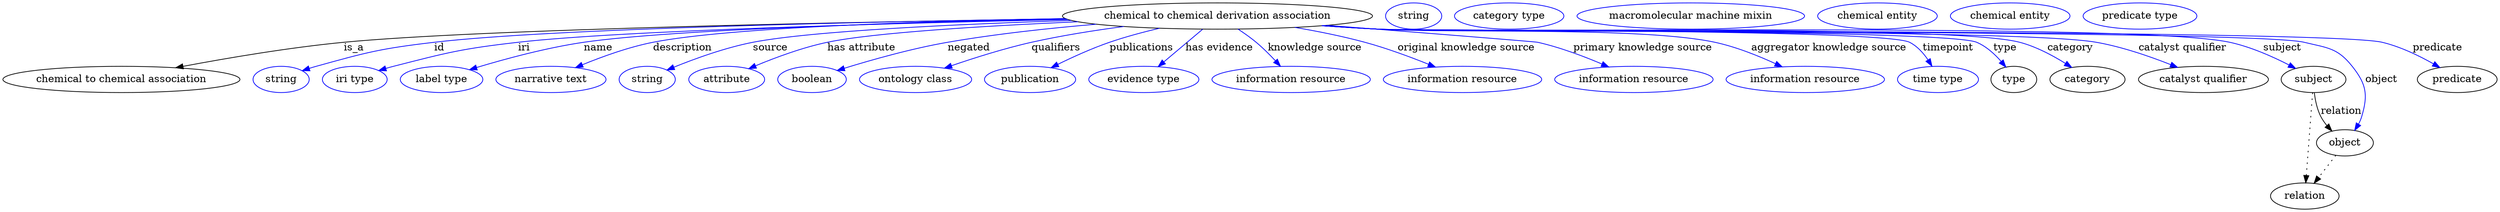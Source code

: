 digraph {
	graph [bb="0,0,3417.1,283"];
	node [label="\N"];
	"chemical to chemical derivation association"	[height=0.5,
		label="chemical to chemical derivation association",
		pos="1663.5,265",
		width=5.9036];
	"chemical to chemical association"	[height=0.5,
		pos="162.49,178",
		width=4.5135];
	"chemical to chemical derivation association" -> "chemical to chemical association"	[label=is_a,
		lp="481.49,221.5",
		pos="e,237.02,194.07 1455.4,261.25 1165,256.85 652.81,246.82 467.49,229 392.48,221.79 307.98,207.44 246.98,195.96"];
	id	[color=blue,
		height=0.5,
		label=string,
		pos="381.49,178",
		width=1.0652];
	"chemical to chemical derivation association" -> id	[color=blue,
		label=id,
		lp="598.49,221.5",
		pos="e,410.47,190 1455.2,261.36 1191.7,257.3 752.73,247.92 591.49,229 518.51,220.44 500.29,215.65 429.49,196 426.38,195.14 423.18,194.17 \
419.98,193.16",
		style=solid];
	iri	[color=blue,
		height=0.5,
		label="iri type",
		pos="482.49,178",
		width=1.2277];
	"chemical to chemical derivation association" -> iri	[color=blue,
		label=iri,
		lp="714.49,221.5",
		pos="e,515.39,190.23 1458.5,260.21 1221.7,255.17 846.69,245 706.49,229 629.58,220.23 610.47,215.19 535.49,196 532.11,195.14 528.63,194.18 \
525.14,193.17",
		style=solid];
	name	[color=blue,
		height=0.5,
		label="label type",
		pos="601.49,178",
		width=1.5707];
	"chemical to chemical derivation association" -> name	[color=blue,
		label=name,
		lp="816.49,221.5",
		pos="e,639.84,191.4 1456.9,260.65 1241.6,256.27 918.99,246.94 796.49,229 745.59,221.55 688.76,206.14 649.64,194.38",
		style=solid];
	description	[color=blue,
		height=0.5,
		label="narrative text",
		pos="751.49,178",
		width=2.0943];
	"chemical to chemical derivation association" -> description	[color=blue,
		label=description,
		lp="930.99,221.5",
		pos="e,784.95,194.26 1454.8,261.57 1263.4,258.06 994.35,249.54 890.49,229 857.32,222.44 821.46,209.38 794.47,198.25",
		style=solid];
	source	[color=blue,
		height=0.5,
		label=string,
		pos="883.49,178",
		width=1.0652];
	"chemical to chemical derivation association" -> source	[color=blue,
		label=source,
		lp="1051.5,221.5",
		pos="e,910.45,190.97 1463.1,258.91 1308.5,253.87 1108,244.6 1027.5,229 989.84,221.7 948.67,206.65 920.03,194.95",
		style=solid];
	"has attribute"	[color=blue,
		height=0.5,
		label=attribute,
		pos="991.49,178",
		width=1.4443];
	"chemical to chemical derivation association" -> "has attribute"	[color=blue,
		label="has attribute",
		lp="1176.5,221.5",
		pos="e,1021.7,192.77 1472.1,257.12 1346.1,251.5 1193,242.3 1129.5,229 1095.4,221.86 1058.4,208.08 1031.2,196.8",
		style=solid];
	negated	[color=blue,
		height=0.5,
		label=boolean,
		pos="1108.5,178",
		width=1.2999];
	"chemical to chemical derivation association" -> negated	[color=blue,
		label=negated,
		lp="1322.5,221.5",
		pos="e,1142.8,190.34 1497,253.74 1433.1,248.37 1359.6,240.45 1293.5,229 1244.6,220.54 1190,204.99 1152.8,193.47",
		style=solid];
	qualifiers	[color=blue,
		height=0.5,
		label="ontology class",
		pos="1249.5,178",
		width=2.1304];
	"chemical to chemical derivation association" -> qualifiers	[color=blue,
		label=qualifiers,
		lp="1442,221.5",
		pos="e,1289.2,193.53 1535,250.64 1494.3,245.27 1449.3,238.14 1408.5,229 1371.2,220.63 1330,207.57 1298.9,196.9",
		style=solid];
	publications	[color=blue,
		height=0.5,
		label=publication,
		pos="1406.5,178",
		width=1.7332];
	"chemical to chemical derivation association" -> publications	[color=blue,
		label=publications,
		lp="1559.5,221.5",
		pos="e,1435.4,194.2 1583.9,248.23 1561.5,242.98 1537.3,236.51 1515.5,229 1491.2,220.66 1465.1,208.78 1444.5,198.69",
		style=solid];
	"has evidence"	[color=blue,
		height=0.5,
		label="evidence type",
		pos="1562.5,178",
		width=2.0943];
	"chemical to chemical derivation association" -> "has evidence"	[color=blue,
		label="has evidence",
		lp="1666,221.5",
		pos="e,1582.2,195.6 1643,246.8 1627.8,233.96 1606.8,216.27 1590,202.19",
		style=solid];
	"knowledge source"	[color=blue,
		height=0.5,
		label="information resource",
		pos="1764.5,178",
		width=3.015];
	"chemical to chemical derivation association" -> "knowledge source"	[color=blue,
		label="knowledge source",
		lp="1797,221.5",
		pos="e,1749.8,196.14 1691.5,247.13 1699.9,241.7 1708.8,235.42 1716.5,229 1725.7,221.33 1735,212.07 1742.9,203.61",
		style=solid];
	"original knowledge source"	[color=blue,
		height=0.5,
		label="information resource",
		pos="1999.5,178",
		width=3.015];
	"chemical to chemical derivation association" -> "original knowledge source"	[color=blue,
		label="original knowledge source",
		lp="2004.5,221.5",
		pos="e,1962.3,195.02 1769.7,249.4 1800.8,244.1 1834.7,237.32 1865.5,229 1895.1,220.97 1927.4,209.03 1952.9,198.83",
		style=solid];
	"primary knowledge source"	[color=blue,
		height=0.5,
		label="information resource",
		pos="2234.5,178",
		width=3.015];
	"chemical to chemical derivation association" -> "primary knowledge source"	[color=blue,
		label="primary knowledge source",
		lp="2246.5,221.5",
		pos="e,2200,195.14 1815.4,252.39 1939.4,242.83 2095.3,230.6 2102.5,229 2132.8,222.19 2165.5,209.86 2190.7,199.15",
		style=solid];
	"aggregator knowledge source"	[color=blue,
		height=0.5,
		label="information resource",
		pos="2469.5,178",
		width=3.015];
	"chemical to chemical derivation association" -> "aggregator knowledge source"	[color=blue,
		label="aggregator knowledge source",
		lp="2502,221.5",
		pos="e,2437.8,195.31 1810.3,251.98 1835.4,250.15 1861.2,248.41 1885.5,247 1987.6,241.09 2245.5,250.45 2345.5,229 2374.2,222.84 2404.8,\
210.55 2428.5,199.7",
		style=solid];
	timepoint	[color=blue,
		height=0.5,
		label="time type",
		pos="2651.5,178",
		width=1.5346];
	"chemical to chemical derivation association" -> timepoint	[color=blue,
		label=timepoint,
		lp="2665.5,221.5",
		pos="e,2643.2,196.22 1808.5,251.81 1834.1,249.97 1860.6,248.26 1885.5,247 1925.8,244.96 2576.4,247.17 2612.5,229 2622.9,223.75 2631.4,\
214.26 2637.8,204.95",
		style=solid];
	type	[height=0.5,
		pos="2755.5,178",
		width=0.86659];
	"chemical to chemical derivation association" -> type	[color=blue,
		label=type,
		lp="2743.5,221.5",
		pos="e,2744.6,194.87 1808.2,251.77 1833.9,249.93 1860.5,248.23 1885.5,247 1930.9,244.76 2662.5,246.67 2704.5,229 2717.6,223.45 2729.3,\
212.77 2738.1,202.7",
		style=solid];
	category	[height=0.5,
		pos="2856.5,178",
		width=1.4263];
	"chemical to chemical derivation association" -> category	[color=blue,
		label=category,
		lp="2833,221.5",
		pos="e,2834.8,194.51 1807.9,251.76 1833.7,249.91 1860.4,248.22 1885.5,247 1982.9,242.27 2669.1,253.79 2763.5,229 2785.8,223.13 2808.7,\
210.92 2826.2,200.04",
		style=solid];
	"catalyst qualifier"	[height=0.5,
		pos="3014.5,178",
		width=2.4734];
	"chemical to chemical derivation association" -> "catalyst qualifier"	[color=blue,
		label="catalyst qualifier",
		lp="2987,221.5",
		pos="e,2979,194.64 1807.6,251.74 1833.5,249.88 1860.3,248.19 1885.5,247 1994.6,241.83 2760.9,247.93 2868.5,229 2903.3,222.88 2941,209.78 \
2969.4,198.53",
		style=solid];
	subject	[height=0.5,
		pos="3165.5,178",
		width=1.2277];
	"chemical to chemical derivation association" -> subject	[color=blue,
		label=subject,
		lp="3123.5,221.5",
		pos="e,3141.1,193.12 1807,251.72 1833.1,249.86 1860.1,248.17 1885.5,247 2014.9,241.05 2924.9,256.57 3051.5,229 3079.9,222.8 3110,209.28 \
3132.1,197.85",
		style=solid];
	object	[height=0.5,
		pos="3208.5,91",
		width=1.0832];
	"chemical to chemical derivation association" -> object	[color=blue,
		label=object,
		lp="3258.5,178",
		pos="e,3221.9,108.09 1807,251.7 1833.1,249.83 1860.1,248.15 1885.5,247 1955.9,243.81 3085.1,245.88 3153.5,229 3184.9,221.24 3198.4,221.42 \
3218.5,196 3237.8,171.51 3240.4,156.9 3231.5,127 3230.5,123.55 3229,120.13 3227.2,116.85",
		style=solid];
	predicate	[height=0.5,
		pos="3362.5,178",
		width=1.5165];
	"chemical to chemical derivation association" -> predicate	[color=blue,
		label=predicate,
		lp="3335.5,221.5",
		pos="e,3338.7,194.33 1806.7,251.69 1832.9,249.82 1860,248.14 1885.5,247 1961.7,243.58 3185.2,246.59 3259.5,229 3284.4,223.11 3310.2,210.51 \
3329.8,199.44",
		style=solid];
	association_type	[color=blue,
		height=0.5,
		label=string,
		pos="1932.5,265",
		width=1.0652];
	association_category	[color=blue,
		height=0.5,
		label="category type",
		pos="2063.5,265",
		width=2.0762];
	"chemical to chemical derivation association_catalyst qualifier"	[color=blue,
		height=0.5,
		label="macromolecular machine mixin",
		pos="2312.5,265",
		width=4.3329];
	subject -> object	[label=relation,
		lp="3203.5,134.5",
		pos="e,3190.6,107.23 3166.6,159.55 3167.8,149.57 3170.3,137.07 3175.5,127 3177.7,122.68 3180.6,118.52 3183.8,114.66"];
	relation	[height=0.5,
		pos="3153.5,18",
		width=1.2999];
	subject -> relation	[pos="e,3154.8,36.188 3164.2,159.79 3162.1,132.48 3158,78.994 3155.6,46.38",
		style=dotted];
	"chemical to chemical derivation association_subject"	[color=blue,
		height=0.5,
		label="chemical entity",
		pos="2568.5,265",
		width=2.2748];
	object -> relation	[pos="e,3166.3,35.54 3196,73.889 3189.1,64.939 3180.3,53.617 3172.5,43.584",
		style=dotted];
	"chemical to chemical derivation association_object"	[color=blue,
		height=0.5,
		label="chemical entity",
		pos="2750.5,265",
		width=2.2748];
	"chemical to chemical derivation association_predicate"	[color=blue,
		height=0.5,
		label="predicate type",
		pos="2928.5,265",
		width=2.1665];
}
